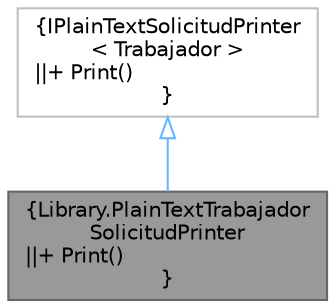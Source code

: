 digraph "Library.PlainTextTrabajadorSolicitudPrinter"
{
 // INTERACTIVE_SVG=YES
 // LATEX_PDF_SIZE
  bgcolor="transparent";
  edge [fontname=Helvetica,fontsize=10,labelfontname=Helvetica,labelfontsize=10];
  node [fontname=Helvetica,fontsize=10,shape=box,height=0.2,width=0.4];
  Node1 [label="{Library.PlainTextTrabajador\lSolicitudPrinter\n||+ Print()\l}",height=0.2,width=0.4,color="gray40", fillcolor="grey60", style="filled", fontcolor="black",tooltip=" "];
  Node2 -> Node1 [dir="back",color="steelblue1",style="solid",arrowtail="onormal"];
  Node2 [label="{IPlainTextSolicitudPrinter\l\< Trabajador \>\n||+ Print()\l}",height=0.2,width=0.4,color="grey75", fillcolor="white", style="filled",URL="$interfaceLibrary_1_1IPlainTextSolicitudPrinter.html",tooltip=" "];
}
